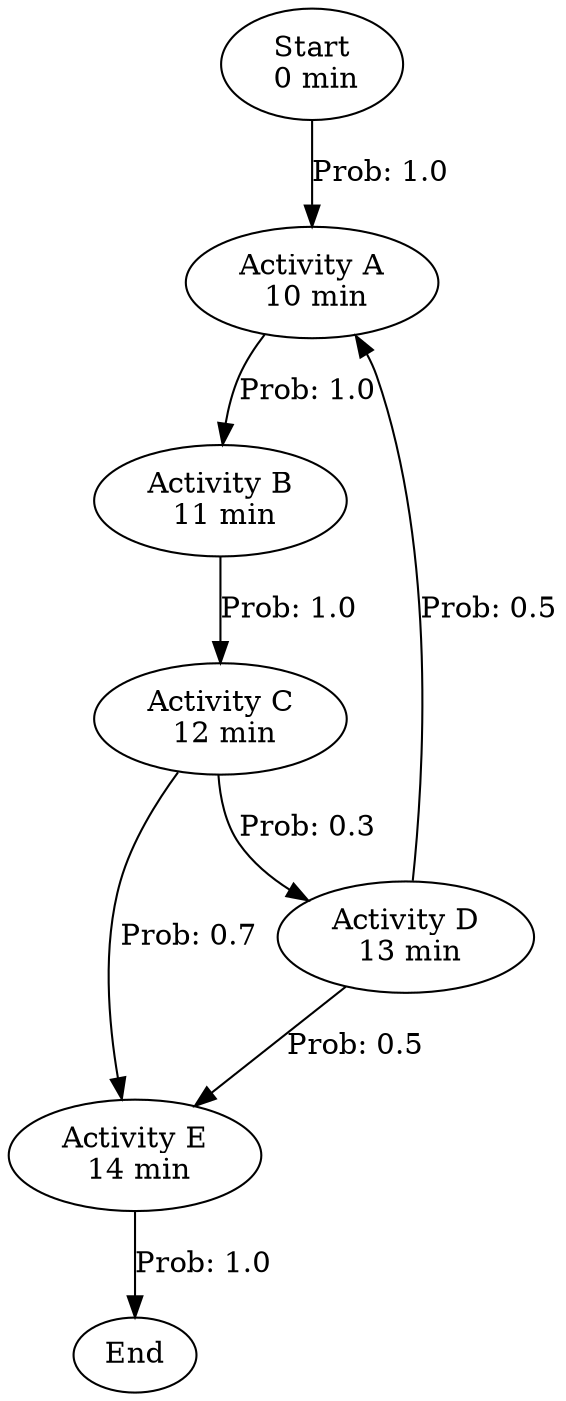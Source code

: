 digraph ProcessFlow {
	Start
	"Activity A"
	Start [label="Start
 0 min"]
	Start -> "Activity A" [label="Prob: 1.0"]
	"Activity A"
	"Activity B"
	"Activity A" [label="Activity A
 10 min"]
	"Activity A" -> "Activity B" [label="Prob: 1.0"]
	"Activity B"
	"Activity C"
	"Activity B" [label="Activity B
 11 min"]
	"Activity B" -> "Activity C" [label="Prob: 1.0"]
	"Activity C"
	"Activity D"
	"Activity C" [label="Activity C
 12 min"]
	"Activity C" -> "Activity D" [label="Prob: 0.3"]
	"Activity C"
	"Activity E"
	"Activity C" [label="Activity C
 12 min"]
	"Activity C" -> "Activity E" [label="Prob: 0.7"]
	"Activity D"
	"Activity E"
	"Activity D" [label="Activity D
 13 min"]
	"Activity D" -> "Activity E" [label="Prob: 0.5"]
	"Activity D"
	"Activity A"
	"Activity D" [label="Activity D
 13 min"]
	"Activity D" -> "Activity A" [label="Prob: 0.5"]
	"Activity E"
	End
	"Activity E" [label="Activity E
 14 min"]
	"Activity E" -> End [label="Prob: 1.0"]
}
